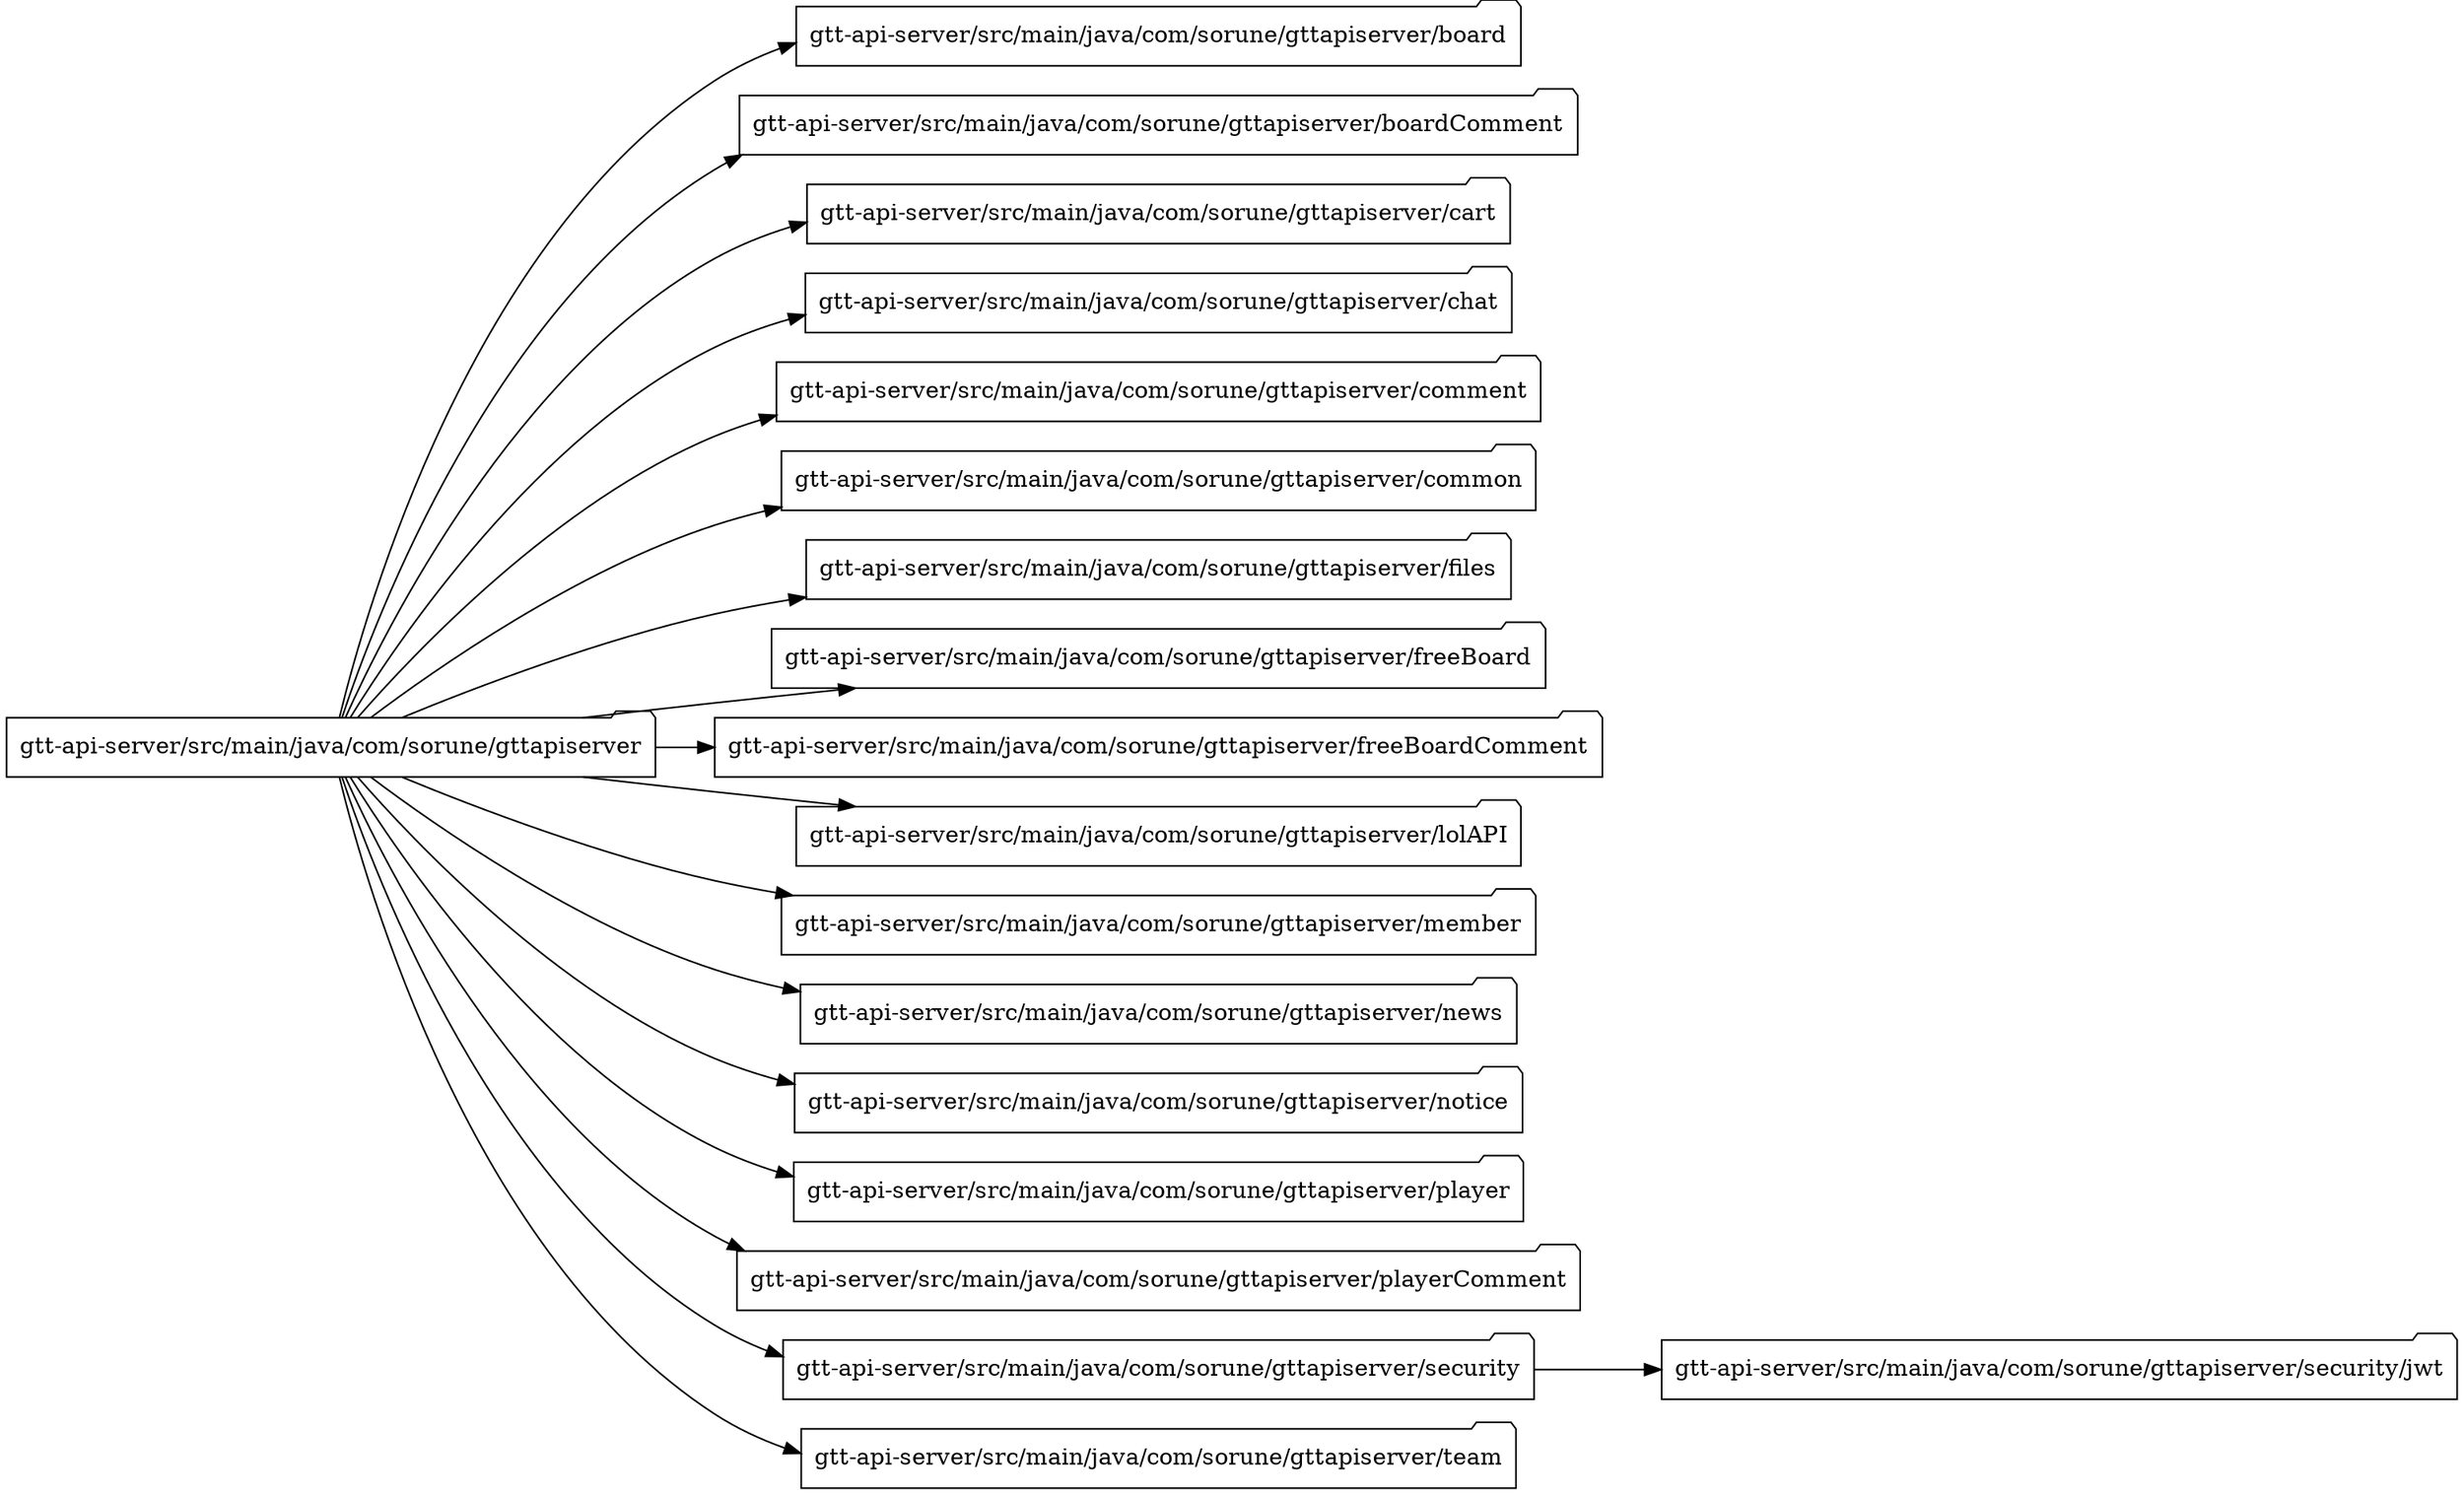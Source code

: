 digraph G {
  rankdir=LR;
  node [shape=folder];
  "gtt-api-server/src/main/java/com/sorune/gttapiserver";
  "gtt-api-server/src/main/java/com/sorune/gttapiserver" -> "gtt-api-server/src/main/java/com/sorune/gttapiserver/board";
  "gtt-api-server/src/main/java/com/sorune/gttapiserver" -> "gtt-api-server/src/main/java/com/sorune/gttapiserver/boardComment";
  "gtt-api-server/src/main/java/com/sorune/gttapiserver" -> "gtt-api-server/src/main/java/com/sorune/gttapiserver/cart";
  "gtt-api-server/src/main/java/com/sorune/gttapiserver" -> "gtt-api-server/src/main/java/com/sorune/gttapiserver/chat";
  "gtt-api-server/src/main/java/com/sorune/gttapiserver" -> "gtt-api-server/src/main/java/com/sorune/gttapiserver/comment";
  "gtt-api-server/src/main/java/com/sorune/gttapiserver" -> "gtt-api-server/src/main/java/com/sorune/gttapiserver/common";
  "gtt-api-server/src/main/java/com/sorune/gttapiserver" -> "gtt-api-server/src/main/java/com/sorune/gttapiserver/files";
  "gtt-api-server/src/main/java/com/sorune/gttapiserver" -> "gtt-api-server/src/main/java/com/sorune/gttapiserver/freeBoard";
  "gtt-api-server/src/main/java/com/sorune/gttapiserver" -> "gtt-api-server/src/main/java/com/sorune/gttapiserver/freeBoardComment";
  "gtt-api-server/src/main/java/com/sorune/gttapiserver" -> "gtt-api-server/src/main/java/com/sorune/gttapiserver/lolAPI";
  "gtt-api-server/src/main/java/com/sorune/gttapiserver" -> "gtt-api-server/src/main/java/com/sorune/gttapiserver/member";
  "gtt-api-server/src/main/java/com/sorune/gttapiserver" -> "gtt-api-server/src/main/java/com/sorune/gttapiserver/news";
  "gtt-api-server/src/main/java/com/sorune/gttapiserver" -> "gtt-api-server/src/main/java/com/sorune/gttapiserver/notice";
  "gtt-api-server/src/main/java/com/sorune/gttapiserver" -> "gtt-api-server/src/main/java/com/sorune/gttapiserver/player";
  "gtt-api-server/src/main/java/com/sorune/gttapiserver" -> "gtt-api-server/src/main/java/com/sorune/gttapiserver/playerComment";
  "gtt-api-server/src/main/java/com/sorune/gttapiserver" -> "gtt-api-server/src/main/java/com/sorune/gttapiserver/security";
  "gtt-api-server/src/main/java/com/sorune/gttapiserver" -> "gtt-api-server/src/main/java/com/sorune/gttapiserver/team";
  "gtt-api-server/src/main/java/com/sorune/gttapiserver/board";
  "gtt-api-server/src/main/java/com/sorune/gttapiserver/boardComment";
  "gtt-api-server/src/main/java/com/sorune/gttapiserver/cart";
  "gtt-api-server/src/main/java/com/sorune/gttapiserver/chat";
  "gtt-api-server/src/main/java/com/sorune/gttapiserver/comment";
  "gtt-api-server/src/main/java/com/sorune/gttapiserver/common";
  "gtt-api-server/src/main/java/com/sorune/gttapiserver/files";
  "gtt-api-server/src/main/java/com/sorune/gttapiserver/freeBoard";
  "gtt-api-server/src/main/java/com/sorune/gttapiserver/freeBoardComment";
  "gtt-api-server/src/main/java/com/sorune/gttapiserver/lolAPI";
  "gtt-api-server/src/main/java/com/sorune/gttapiserver/member";
  "gtt-api-server/src/main/java/com/sorune/gttapiserver/news";
  "gtt-api-server/src/main/java/com/sorune/gttapiserver/notice";
  "gtt-api-server/src/main/java/com/sorune/gttapiserver/player";
  "gtt-api-server/src/main/java/com/sorune/gttapiserver/playerComment";
  "gtt-api-server/src/main/java/com/sorune/gttapiserver/security";
  "gtt-api-server/src/main/java/com/sorune/gttapiserver/security" -> "gtt-api-server/src/main/java/com/sorune/gttapiserver/security/jwt";
  "gtt-api-server/src/main/java/com/sorune/gttapiserver/team";
}